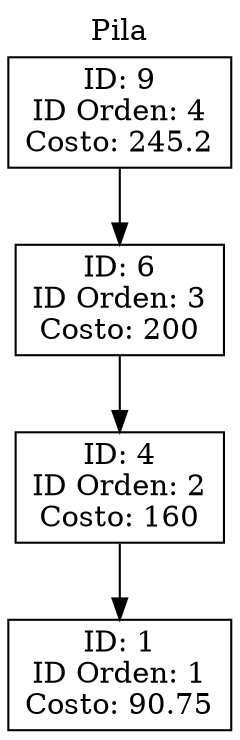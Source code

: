 digraph G {
  rankdir=TB;
  node [shape=record, height=.1];
  label="Pila";
  labelloc="t";
node0 [label="ID: 9\nID Orden: 4\nCosto: 245.2"];
node1 [label="ID: 6\nID Orden: 3\nCosto: 200"];
node2 [label="ID: 4\nID Orden: 2\nCosto: 160"];
node3 [label="ID: 1\nID Orden: 1\nCosto: 90.75"];
node0 -> node1;
node1 -> node2;
node2 -> node3;
}